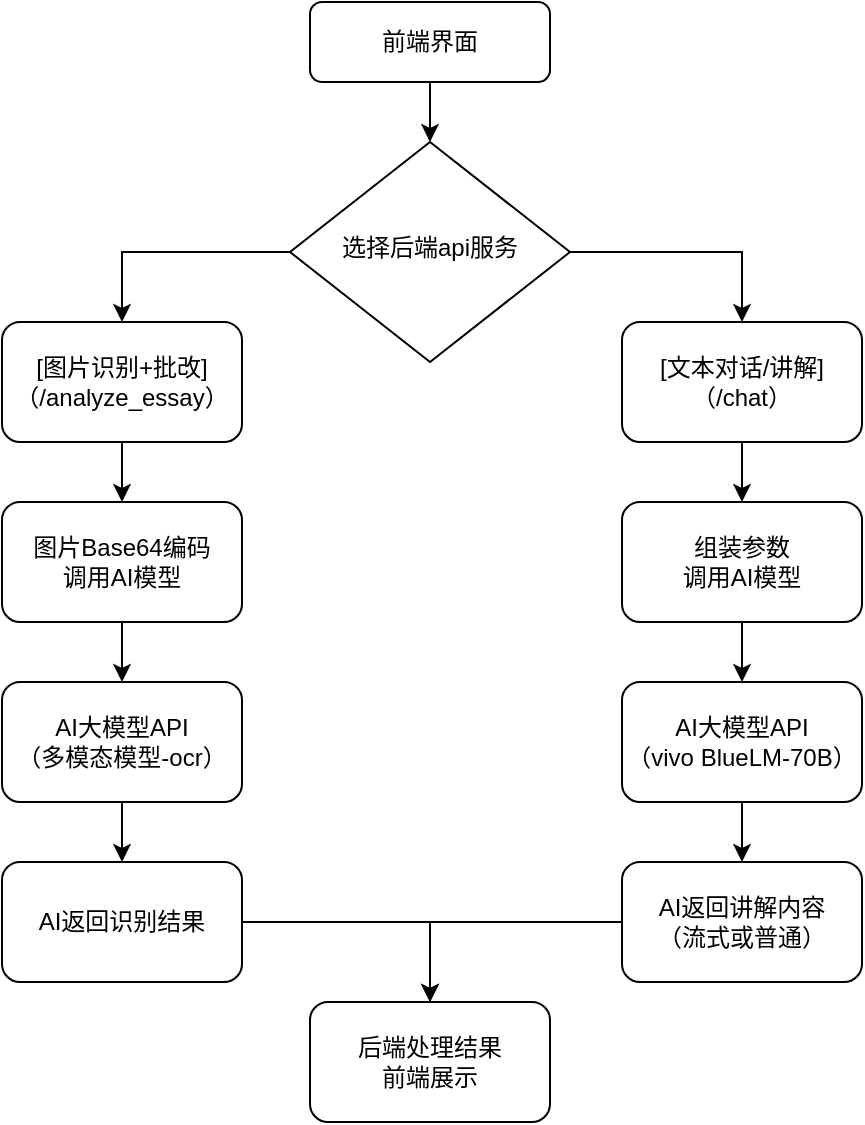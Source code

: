 <mxfile version="26.2.15">
  <diagram id="C5RBs43oDa-KdzZeNtuy" name="Page-1">
    <mxGraphModel dx="1165" dy="671" grid="1" gridSize="10" guides="1" tooltips="1" connect="1" arrows="1" fold="1" page="1" pageScale="1" pageWidth="827" pageHeight="1169" math="0" shadow="0">
      <root>
        <mxCell id="WIyWlLk6GJQsqaUBKTNV-0" />
        <mxCell id="WIyWlLk6GJQsqaUBKTNV-1" parent="WIyWlLk6GJQsqaUBKTNV-0" />
        <mxCell id="hIzQJm_3JNzrbFtOD5tb-20" style="edgeStyle=orthogonalEdgeStyle;rounded=0;orthogonalLoop=1;jettySize=auto;html=1;entryX=0.5;entryY=0;entryDx=0;entryDy=0;" edge="1" parent="WIyWlLk6GJQsqaUBKTNV-1" source="WIyWlLk6GJQsqaUBKTNV-3" target="WIyWlLk6GJQsqaUBKTNV-6">
          <mxGeometry relative="1" as="geometry" />
        </mxCell>
        <mxCell id="WIyWlLk6GJQsqaUBKTNV-3" value="前端界面" style="rounded=1;whiteSpace=wrap;html=1;fontSize=12;glass=0;strokeWidth=1;shadow=0;" parent="WIyWlLk6GJQsqaUBKTNV-1" vertex="1">
          <mxGeometry x="354" y="120" width="120" height="40" as="geometry" />
        </mxCell>
        <mxCell id="hIzQJm_3JNzrbFtOD5tb-3" style="edgeStyle=orthogonalEdgeStyle;rounded=0;orthogonalLoop=1;jettySize=auto;html=1;entryX=0.5;entryY=0;entryDx=0;entryDy=0;" edge="1" parent="WIyWlLk6GJQsqaUBKTNV-1" source="WIyWlLk6GJQsqaUBKTNV-6" target="hIzQJm_3JNzrbFtOD5tb-0">
          <mxGeometry relative="1" as="geometry" />
        </mxCell>
        <mxCell id="hIzQJm_3JNzrbFtOD5tb-19" style="edgeStyle=orthogonalEdgeStyle;rounded=0;orthogonalLoop=1;jettySize=auto;html=1;entryX=0.5;entryY=0;entryDx=0;entryDy=0;" edge="1" parent="WIyWlLk6GJQsqaUBKTNV-1" source="WIyWlLk6GJQsqaUBKTNV-6" target="hIzQJm_3JNzrbFtOD5tb-1">
          <mxGeometry relative="1" as="geometry" />
        </mxCell>
        <mxCell id="WIyWlLk6GJQsqaUBKTNV-6" value="选择后端api服务" style="rhombus;whiteSpace=wrap;html=1;shadow=0;fontFamily=Helvetica;fontSize=12;align=center;strokeWidth=1;spacing=6;spacingTop=-4;" parent="WIyWlLk6GJQsqaUBKTNV-1" vertex="1">
          <mxGeometry x="344" y="190" width="140" height="110" as="geometry" />
        </mxCell>
        <mxCell id="hIzQJm_3JNzrbFtOD5tb-7" style="edgeStyle=orthogonalEdgeStyle;rounded=0;orthogonalLoop=1;jettySize=auto;html=1;entryX=0.5;entryY=0;entryDx=0;entryDy=0;" edge="1" parent="WIyWlLk6GJQsqaUBKTNV-1" source="hIzQJm_3JNzrbFtOD5tb-0" target="hIzQJm_3JNzrbFtOD5tb-5">
          <mxGeometry relative="1" as="geometry" />
        </mxCell>
        <mxCell id="hIzQJm_3JNzrbFtOD5tb-0" value="[图片识别+批改]（/analyze_essay）" style="rounded=1;whiteSpace=wrap;html=1;" vertex="1" parent="WIyWlLk6GJQsqaUBKTNV-1">
          <mxGeometry x="200" y="280" width="120" height="60" as="geometry" />
        </mxCell>
        <mxCell id="hIzQJm_3JNzrbFtOD5tb-8" style="edgeStyle=orthogonalEdgeStyle;rounded=0;orthogonalLoop=1;jettySize=auto;html=1;" edge="1" parent="WIyWlLk6GJQsqaUBKTNV-1" source="hIzQJm_3JNzrbFtOD5tb-1" target="hIzQJm_3JNzrbFtOD5tb-6">
          <mxGeometry relative="1" as="geometry" />
        </mxCell>
        <mxCell id="hIzQJm_3JNzrbFtOD5tb-1" value="[文本对话/讲解]（/chat）" style="rounded=1;whiteSpace=wrap;html=1;" vertex="1" parent="WIyWlLk6GJQsqaUBKTNV-1">
          <mxGeometry x="510" y="280" width="120" height="60" as="geometry" />
        </mxCell>
        <mxCell id="hIzQJm_3JNzrbFtOD5tb-24" style="edgeStyle=orthogonalEdgeStyle;rounded=0;orthogonalLoop=1;jettySize=auto;html=1;entryX=0.5;entryY=0;entryDx=0;entryDy=0;" edge="1" parent="WIyWlLk6GJQsqaUBKTNV-1" source="hIzQJm_3JNzrbFtOD5tb-5" target="hIzQJm_3JNzrbFtOD5tb-23">
          <mxGeometry relative="1" as="geometry" />
        </mxCell>
        <mxCell id="hIzQJm_3JNzrbFtOD5tb-5" value="图片Base64编码&lt;div&gt;调用AI模型&lt;/div&gt;" style="rounded=1;whiteSpace=wrap;html=1;" vertex="1" parent="WIyWlLk6GJQsqaUBKTNV-1">
          <mxGeometry x="200" y="370" width="120" height="60" as="geometry" />
        </mxCell>
        <mxCell id="hIzQJm_3JNzrbFtOD5tb-21" style="edgeStyle=orthogonalEdgeStyle;rounded=0;orthogonalLoop=1;jettySize=auto;html=1;" edge="1" parent="WIyWlLk6GJQsqaUBKTNV-1" source="hIzQJm_3JNzrbFtOD5tb-6" target="hIzQJm_3JNzrbFtOD5tb-11">
          <mxGeometry relative="1" as="geometry" />
        </mxCell>
        <mxCell id="hIzQJm_3JNzrbFtOD5tb-6" value="组装参数&lt;div&gt;调用AI模型&lt;/div&gt;" style="rounded=1;whiteSpace=wrap;html=1;" vertex="1" parent="WIyWlLk6GJQsqaUBKTNV-1">
          <mxGeometry x="510" y="370" width="120" height="60" as="geometry" />
        </mxCell>
        <mxCell id="hIzQJm_3JNzrbFtOD5tb-17" style="edgeStyle=orthogonalEdgeStyle;rounded=0;orthogonalLoop=1;jettySize=auto;html=1;entryX=0.5;entryY=0;entryDx=0;entryDy=0;" edge="1" parent="WIyWlLk6GJQsqaUBKTNV-1" source="hIzQJm_3JNzrbFtOD5tb-9" target="hIzQJm_3JNzrbFtOD5tb-16">
          <mxGeometry relative="1" as="geometry" />
        </mxCell>
        <mxCell id="hIzQJm_3JNzrbFtOD5tb-9" value="AI返回识别结果" style="rounded=1;whiteSpace=wrap;html=1;" vertex="1" parent="WIyWlLk6GJQsqaUBKTNV-1">
          <mxGeometry x="200" y="550" width="120" height="60" as="geometry" />
        </mxCell>
        <mxCell id="hIzQJm_3JNzrbFtOD5tb-18" style="edgeStyle=orthogonalEdgeStyle;rounded=0;orthogonalLoop=1;jettySize=auto;html=1;" edge="1" parent="WIyWlLk6GJQsqaUBKTNV-1" source="hIzQJm_3JNzrbFtOD5tb-10" target="hIzQJm_3JNzrbFtOD5tb-16">
          <mxGeometry relative="1" as="geometry" />
        </mxCell>
        <mxCell id="hIzQJm_3JNzrbFtOD5tb-10" value="AI返回讲解内容&lt;div&gt;（流式或普通）&lt;/div&gt;" style="rounded=1;whiteSpace=wrap;html=1;" vertex="1" parent="WIyWlLk6GJQsqaUBKTNV-1">
          <mxGeometry x="510" y="550" width="120" height="60" as="geometry" />
        </mxCell>
        <mxCell id="hIzQJm_3JNzrbFtOD5tb-22" style="edgeStyle=orthogonalEdgeStyle;rounded=0;orthogonalLoop=1;jettySize=auto;html=1;entryX=0.5;entryY=0;entryDx=0;entryDy=0;" edge="1" parent="WIyWlLk6GJQsqaUBKTNV-1" source="hIzQJm_3JNzrbFtOD5tb-11" target="hIzQJm_3JNzrbFtOD5tb-10">
          <mxGeometry relative="1" as="geometry" />
        </mxCell>
        <mxCell id="hIzQJm_3JNzrbFtOD5tb-11" value="AI大模型API&lt;div&gt;（vivo BlueLM-70B）&lt;/div&gt;" style="rounded=1;whiteSpace=wrap;html=1;" vertex="1" parent="WIyWlLk6GJQsqaUBKTNV-1">
          <mxGeometry x="510" y="460" width="120" height="60" as="geometry" />
        </mxCell>
        <mxCell id="hIzQJm_3JNzrbFtOD5tb-16" value="&lt;div&gt;后端处理结果&lt;/div&gt;&lt;div&gt;前端展示&lt;/div&gt;" style="rounded=1;whiteSpace=wrap;html=1;" vertex="1" parent="WIyWlLk6GJQsqaUBKTNV-1">
          <mxGeometry x="354" y="620" width="120" height="60" as="geometry" />
        </mxCell>
        <mxCell id="hIzQJm_3JNzrbFtOD5tb-25" style="edgeStyle=orthogonalEdgeStyle;rounded=0;orthogonalLoop=1;jettySize=auto;html=1;entryX=0.5;entryY=0;entryDx=0;entryDy=0;" edge="1" parent="WIyWlLk6GJQsqaUBKTNV-1" source="hIzQJm_3JNzrbFtOD5tb-23" target="hIzQJm_3JNzrbFtOD5tb-9">
          <mxGeometry relative="1" as="geometry" />
        </mxCell>
        <mxCell id="hIzQJm_3JNzrbFtOD5tb-23" value="AI大模型API&lt;div&gt;（多模态模型-ocr）&lt;/div&gt;" style="rounded=1;whiteSpace=wrap;html=1;" vertex="1" parent="WIyWlLk6GJQsqaUBKTNV-1">
          <mxGeometry x="200" y="460" width="120" height="60" as="geometry" />
        </mxCell>
      </root>
    </mxGraphModel>
  </diagram>
</mxfile>
